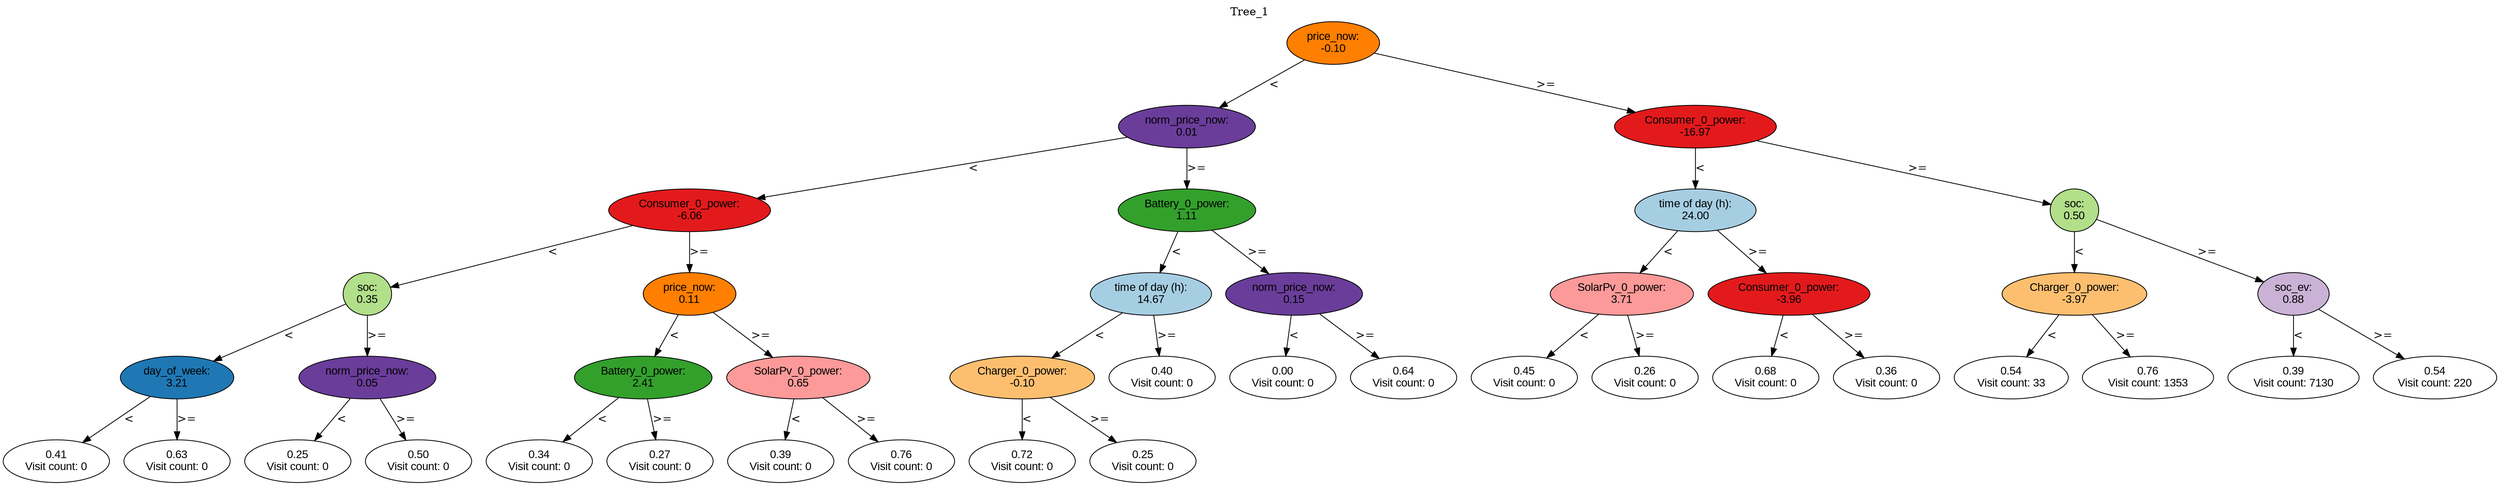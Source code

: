 digraph BST {
    node [fontname="Arial" style=filled colorscheme=paired12];
    0 [ label = "price_now:
-0.10" fillcolor=8];
    1 [ label = "norm_price_now:
0.01" fillcolor=10];
    2 [ label = "Consumer_0_power:
-6.06" fillcolor=6];
    3 [ label = "soc:
0.35" fillcolor=3];
    4 [ label = "day_of_week:
3.21" fillcolor=2];
    5 [ label = "0.41
Visit count: 0" fillcolor=white];
    6 [ label = "0.63
Visit count: 0" fillcolor=white];
    7 [ label = "norm_price_now:
0.05" fillcolor=10];
    8 [ label = "0.25
Visit count: 0" fillcolor=white];
    9 [ label = "0.50
Visit count: 0" fillcolor=white];
    10 [ label = "price_now:
0.11" fillcolor=8];
    11 [ label = "Battery_0_power:
2.41" fillcolor=4];
    12 [ label = "0.34
Visit count: 0" fillcolor=white];
    13 [ label = "0.27
Visit count: 0" fillcolor=white];
    14 [ label = "SolarPv_0_power:
0.65" fillcolor=5];
    15 [ label = "0.39
Visit count: 0" fillcolor=white];
    16 [ label = "0.76
Visit count: 0" fillcolor=white];
    17 [ label = "Battery_0_power:
1.11" fillcolor=4];
    18 [ label = "time of day (h):
14.67" fillcolor=1];
    19 [ label = "Charger_0_power:
-0.10" fillcolor=7];
    20 [ label = "0.72
Visit count: 0" fillcolor=white];
    21 [ label = "0.25
Visit count: 0" fillcolor=white];
    22 [ label = "0.40
Visit count: 0" fillcolor=white];
    23 [ label = "norm_price_now:
0.15" fillcolor=10];
    24 [ label = "0.00
Visit count: 0" fillcolor=white];
    25 [ label = "0.64
Visit count: 0" fillcolor=white];
    26 [ label = "Consumer_0_power:
-16.97" fillcolor=6];
    27 [ label = "time of day (h):
24.00" fillcolor=1];
    28 [ label = "SolarPv_0_power:
3.71" fillcolor=5];
    29 [ label = "0.45
Visit count: 0" fillcolor=white];
    30 [ label = "0.26
Visit count: 0" fillcolor=white];
    31 [ label = "Consumer_0_power:
-3.96" fillcolor=6];
    32 [ label = "0.68
Visit count: 0" fillcolor=white];
    33 [ label = "0.36
Visit count: 0" fillcolor=white];
    34 [ label = "soc:
0.50" fillcolor=3];
    35 [ label = "Charger_0_power:
-3.97" fillcolor=7];
    36 [ label = "0.54
Visit count: 33" fillcolor=white];
    37 [ label = "0.76
Visit count: 1353" fillcolor=white];
    38 [ label = "soc_ev:
0.88" fillcolor=9];
    39 [ label = "0.39
Visit count: 7130" fillcolor=white];
    40 [ label = "0.54
Visit count: 220" fillcolor=white];

    0  -> 1[ label = "<"];
    0  -> 26[ label = ">="];
    1  -> 2[ label = "<"];
    1  -> 17[ label = ">="];
    2  -> 3[ label = "<"];
    2  -> 10[ label = ">="];
    3  -> 4[ label = "<"];
    3  -> 7[ label = ">="];
    4  -> 5[ label = "<"];
    4  -> 6[ label = ">="];
    7  -> 8[ label = "<"];
    7  -> 9[ label = ">="];
    10  -> 11[ label = "<"];
    10  -> 14[ label = ">="];
    11  -> 12[ label = "<"];
    11  -> 13[ label = ">="];
    14  -> 15[ label = "<"];
    14  -> 16[ label = ">="];
    17  -> 18[ label = "<"];
    17  -> 23[ label = ">="];
    18  -> 19[ label = "<"];
    18  -> 22[ label = ">="];
    19  -> 20[ label = "<"];
    19  -> 21[ label = ">="];
    23  -> 24[ label = "<"];
    23  -> 25[ label = ">="];
    26  -> 27[ label = "<"];
    26  -> 34[ label = ">="];
    27  -> 28[ label = "<"];
    27  -> 31[ label = ">="];
    28  -> 29[ label = "<"];
    28  -> 30[ label = ">="];
    31  -> 32[ label = "<"];
    31  -> 33[ label = ">="];
    34  -> 35[ label = "<"];
    34  -> 38[ label = ">="];
    35  -> 36[ label = "<"];
    35  -> 37[ label = ">="];
    38  -> 39[ label = "<"];
    38  -> 40[ label = ">="];

    labelloc="t";
    label="Tree_1";
}